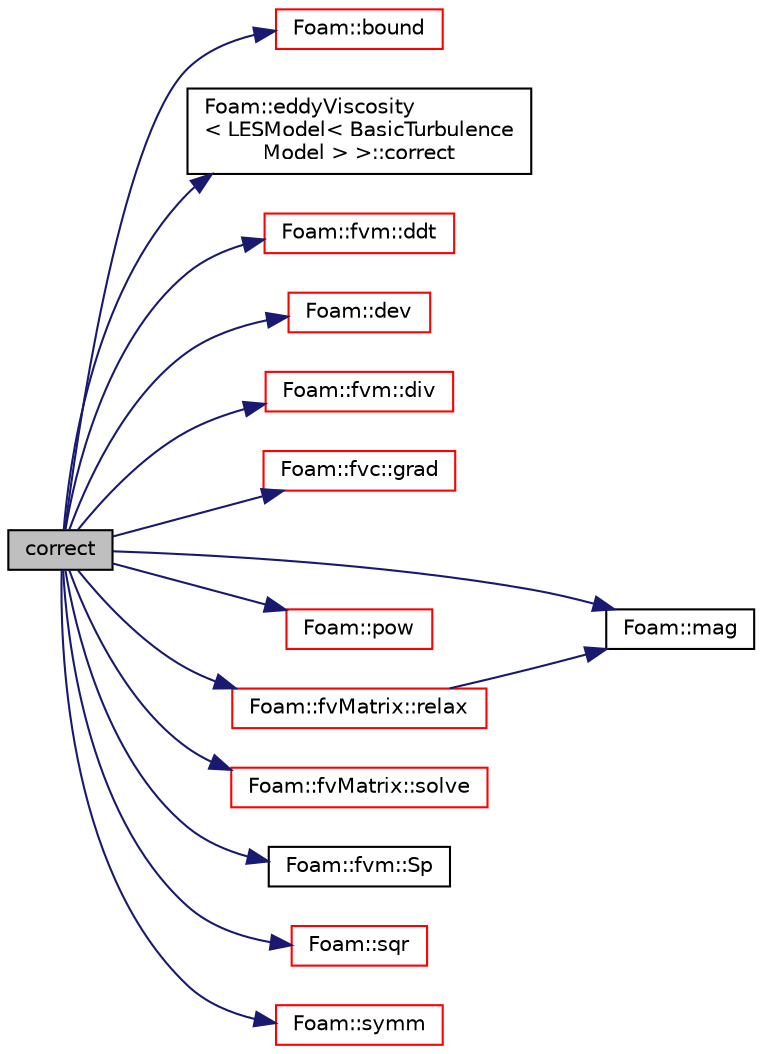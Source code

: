 digraph "correct"
{
  bgcolor="transparent";
  edge [fontname="Helvetica",fontsize="10",labelfontname="Helvetica",labelfontsize="10"];
  node [fontname="Helvetica",fontsize="10",shape=record];
  rankdir="LR";
  Node1 [label="correct",height=0.2,width=0.4,color="black", fillcolor="grey75", style="filled", fontcolor="black"];
  Node1 -> Node2 [color="midnightblue",fontsize="10",style="solid",fontname="Helvetica"];
  Node2 [label="Foam::bound",height=0.2,width=0.4,color="red",URL="$a10675.html#a334b2a2d0ce7997d360f7a018174a077",tooltip="Bound the given scalar field if it has gone unbounded. "];
  Node1 -> Node3 [color="midnightblue",fontsize="10",style="solid",fontname="Helvetica"];
  Node3 [label="Foam::eddyViscosity\l\< LESModel\< BasicTurbulence\lModel \> \>::correct",height=0.2,width=0.4,color="black",URL="$a00605.html#aa4d8a8ca44f2b13f84ba64733f6e0252",tooltip="Solve the turbulence equations and correct the turbulence viscosity. "];
  Node1 -> Node4 [color="midnightblue",fontsize="10",style="solid",fontname="Helvetica"];
  Node4 [label="Foam::fvm::ddt",height=0.2,width=0.4,color="red",URL="$a10710.html#a2d88eca98ab69b84af7ddb96e35f5a44"];
  Node1 -> Node5 [color="midnightblue",fontsize="10",style="solid",fontname="Helvetica"];
  Node5 [label="Foam::dev",height=0.2,width=0.4,color="red",URL="$a10675.html#a042ede1d98e91923a7cc5e14e9f86854"];
  Node1 -> Node6 [color="midnightblue",fontsize="10",style="solid",fontname="Helvetica"];
  Node6 [label="Foam::fvm::div",height=0.2,width=0.4,color="red",URL="$a10710.html#a058dd4757c11ae656c8d576632b33d25"];
  Node1 -> Node7 [color="midnightblue",fontsize="10",style="solid",fontname="Helvetica"];
  Node7 [label="Foam::fvc::grad",height=0.2,width=0.4,color="red",URL="$a10709.html#a7c00ec90ecc15ed3005255e42c52827a"];
  Node1 -> Node8 [color="midnightblue",fontsize="10",style="solid",fontname="Helvetica"];
  Node8 [label="Foam::mag",height=0.2,width=0.4,color="black",URL="$a10675.html#a929da2a3fdcf3dacbbe0487d3a330dae"];
  Node1 -> Node9 [color="midnightblue",fontsize="10",style="solid",fontname="Helvetica"];
  Node9 [label="Foam::pow",height=0.2,width=0.4,color="red",URL="$a10675.html#a7500c8e9d27a442adc75e287de074c7c"];
  Node1 -> Node10 [color="midnightblue",fontsize="10",style="solid",fontname="Helvetica"];
  Node10 [label="Foam::fvMatrix::relax",height=0.2,width=0.4,color="red",URL="$a00867.html#a06343b944c91a56352ebf646011c212e",tooltip="Relax matrix (for steady-state solution). "];
  Node10 -> Node8 [color="midnightblue",fontsize="10",style="solid",fontname="Helvetica"];
  Node1 -> Node11 [color="midnightblue",fontsize="10",style="solid",fontname="Helvetica"];
  Node11 [label="Foam::fvMatrix::solve",height=0.2,width=0.4,color="red",URL="$a00867.html#a35eb51dd72f0a6b19d161fe7f7e6b9c8",tooltip="Solve segregated or coupled returning the solution statistics. "];
  Node1 -> Node12 [color="midnightblue",fontsize="10",style="solid",fontname="Helvetica"];
  Node12 [label="Foam::fvm::Sp",height=0.2,width=0.4,color="black",URL="$a10710.html#a67e0938495ebeac7ad57361957720554"];
  Node1 -> Node13 [color="midnightblue",fontsize="10",style="solid",fontname="Helvetica"];
  Node13 [label="Foam::sqr",height=0.2,width=0.4,color="red",URL="$a10675.html#a277dc11c581d53826ab5090b08f3b17b"];
  Node1 -> Node14 [color="midnightblue",fontsize="10",style="solid",fontname="Helvetica"];
  Node14 [label="Foam::symm",height=0.2,width=0.4,color="red",URL="$a10675.html#a112755faabb5ff081d7a25a936a1d3c4"];
}
